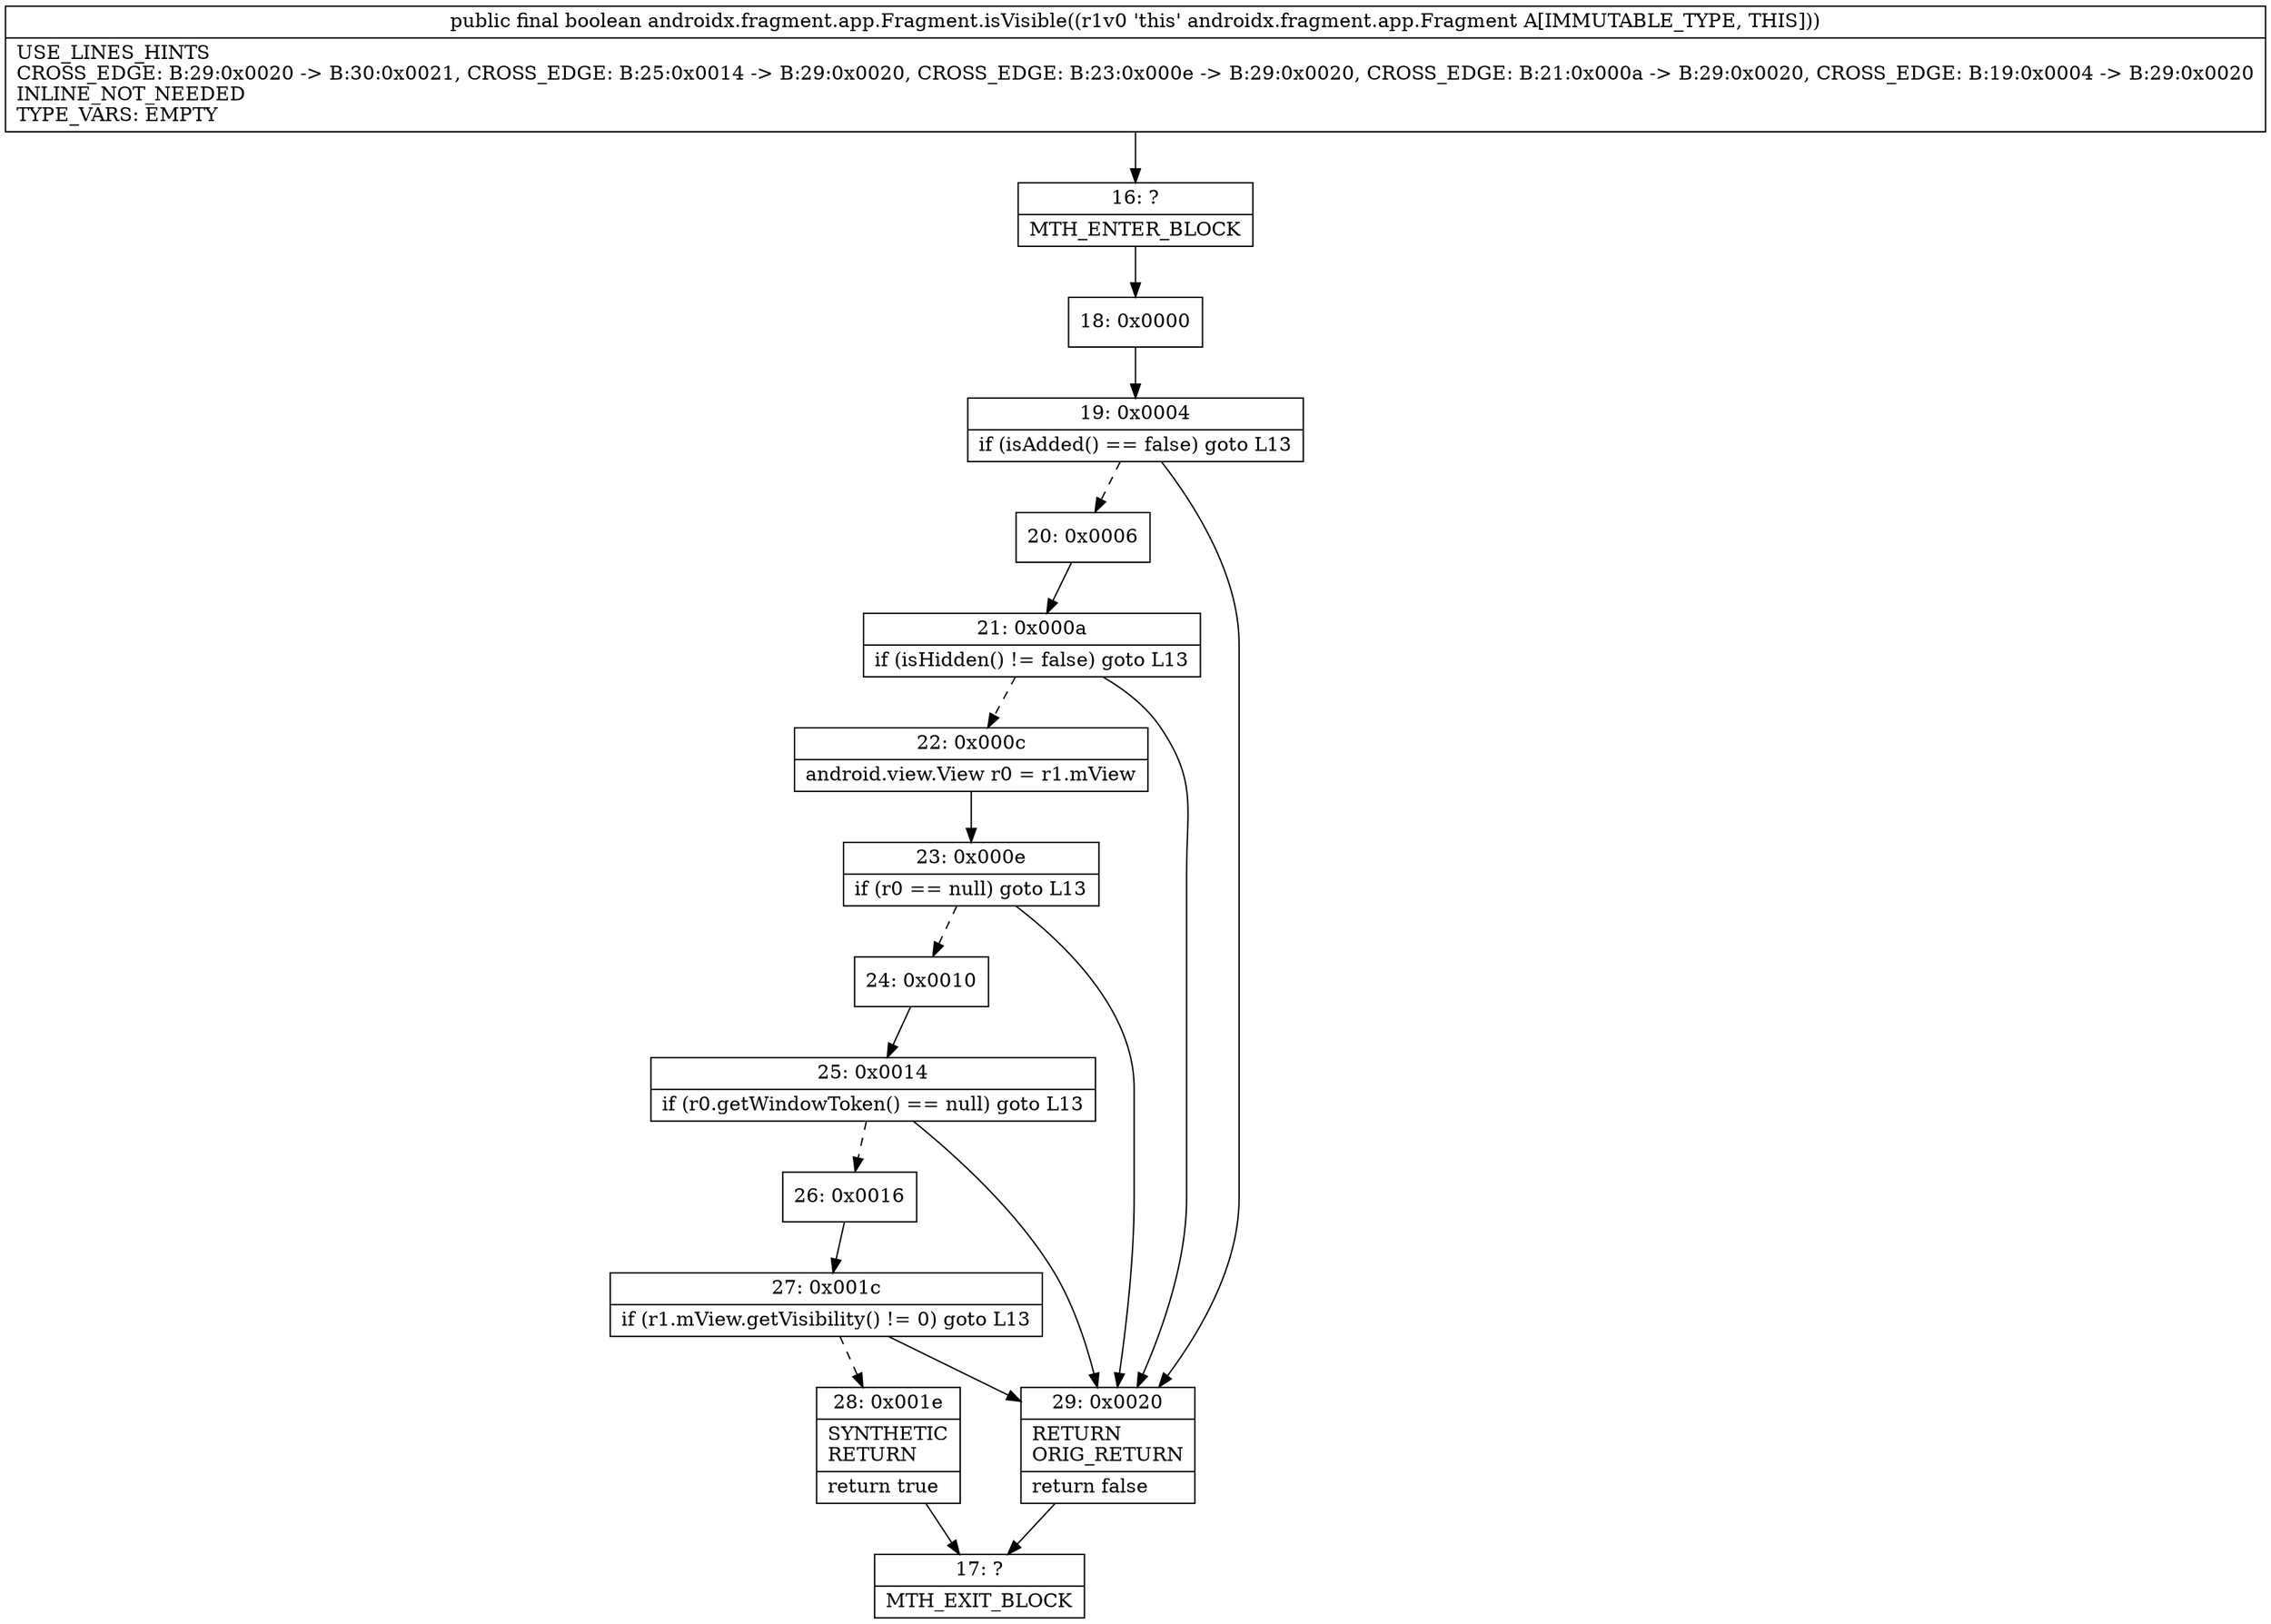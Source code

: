digraph "CFG forandroidx.fragment.app.Fragment.isVisible()Z" {
Node_16 [shape=record,label="{16\:\ ?|MTH_ENTER_BLOCK\l}"];
Node_18 [shape=record,label="{18\:\ 0x0000}"];
Node_19 [shape=record,label="{19\:\ 0x0004|if (isAdded() == false) goto L13\l}"];
Node_20 [shape=record,label="{20\:\ 0x0006}"];
Node_21 [shape=record,label="{21\:\ 0x000a|if (isHidden() != false) goto L13\l}"];
Node_22 [shape=record,label="{22\:\ 0x000c|android.view.View r0 = r1.mView\l}"];
Node_23 [shape=record,label="{23\:\ 0x000e|if (r0 == null) goto L13\l}"];
Node_24 [shape=record,label="{24\:\ 0x0010}"];
Node_25 [shape=record,label="{25\:\ 0x0014|if (r0.getWindowToken() == null) goto L13\l}"];
Node_26 [shape=record,label="{26\:\ 0x0016}"];
Node_27 [shape=record,label="{27\:\ 0x001c|if (r1.mView.getVisibility() != 0) goto L13\l}"];
Node_28 [shape=record,label="{28\:\ 0x001e|SYNTHETIC\lRETURN\l|return true\l}"];
Node_17 [shape=record,label="{17\:\ ?|MTH_EXIT_BLOCK\l}"];
Node_29 [shape=record,label="{29\:\ 0x0020|RETURN\lORIG_RETURN\l|return false\l}"];
MethodNode[shape=record,label="{public final boolean androidx.fragment.app.Fragment.isVisible((r1v0 'this' androidx.fragment.app.Fragment A[IMMUTABLE_TYPE, THIS]))  | USE_LINES_HINTS\lCROSS_EDGE: B:29:0x0020 \-\> B:30:0x0021, CROSS_EDGE: B:25:0x0014 \-\> B:29:0x0020, CROSS_EDGE: B:23:0x000e \-\> B:29:0x0020, CROSS_EDGE: B:21:0x000a \-\> B:29:0x0020, CROSS_EDGE: B:19:0x0004 \-\> B:29:0x0020\lINLINE_NOT_NEEDED\lTYPE_VARS: EMPTY\l}"];
MethodNode -> Node_16;Node_16 -> Node_18;
Node_18 -> Node_19;
Node_19 -> Node_20[style=dashed];
Node_19 -> Node_29;
Node_20 -> Node_21;
Node_21 -> Node_22[style=dashed];
Node_21 -> Node_29;
Node_22 -> Node_23;
Node_23 -> Node_24[style=dashed];
Node_23 -> Node_29;
Node_24 -> Node_25;
Node_25 -> Node_26[style=dashed];
Node_25 -> Node_29;
Node_26 -> Node_27;
Node_27 -> Node_28[style=dashed];
Node_27 -> Node_29;
Node_28 -> Node_17;
Node_29 -> Node_17;
}

